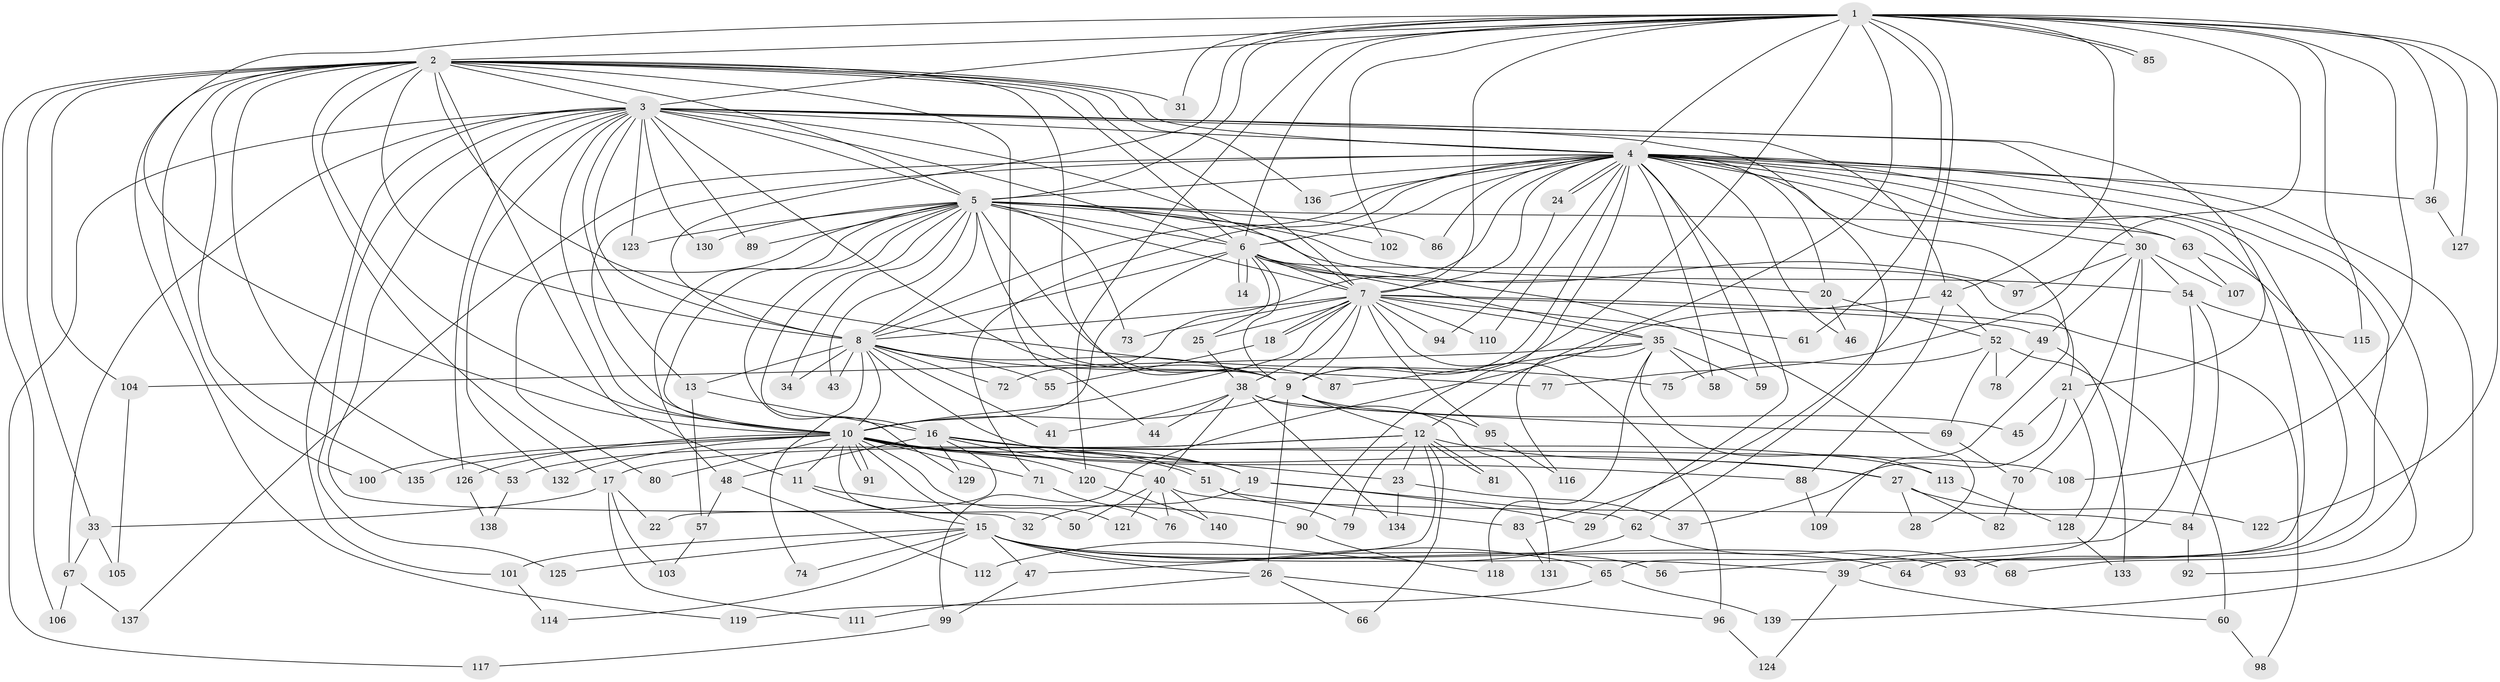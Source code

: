 // Generated by graph-tools (version 1.1) at 2025/49/03/09/25 03:49:38]
// undirected, 140 vertices, 305 edges
graph export_dot {
graph [start="1"]
  node [color=gray90,style=filled];
  1;
  2;
  3;
  4;
  5;
  6;
  7;
  8;
  9;
  10;
  11;
  12;
  13;
  14;
  15;
  16;
  17;
  18;
  19;
  20;
  21;
  22;
  23;
  24;
  25;
  26;
  27;
  28;
  29;
  30;
  31;
  32;
  33;
  34;
  35;
  36;
  37;
  38;
  39;
  40;
  41;
  42;
  43;
  44;
  45;
  46;
  47;
  48;
  49;
  50;
  51;
  52;
  53;
  54;
  55;
  56;
  57;
  58;
  59;
  60;
  61;
  62;
  63;
  64;
  65;
  66;
  67;
  68;
  69;
  70;
  71;
  72;
  73;
  74;
  75;
  76;
  77;
  78;
  79;
  80;
  81;
  82;
  83;
  84;
  85;
  86;
  87;
  88;
  89;
  90;
  91;
  92;
  93;
  94;
  95;
  96;
  97;
  98;
  99;
  100;
  101;
  102;
  103;
  104;
  105;
  106;
  107;
  108;
  109;
  110;
  111;
  112;
  113;
  114;
  115;
  116;
  117;
  118;
  119;
  120;
  121;
  122;
  123;
  124;
  125;
  126;
  127;
  128;
  129;
  130;
  131;
  132;
  133;
  134;
  135;
  136;
  137;
  138;
  139;
  140;
  1 -- 2;
  1 -- 3;
  1 -- 4;
  1 -- 5;
  1 -- 6;
  1 -- 7;
  1 -- 8;
  1 -- 9;
  1 -- 10;
  1 -- 12;
  1 -- 31;
  1 -- 36;
  1 -- 42;
  1 -- 61;
  1 -- 77;
  1 -- 83;
  1 -- 85;
  1 -- 85;
  1 -- 102;
  1 -- 108;
  1 -- 115;
  1 -- 120;
  1 -- 122;
  1 -- 127;
  2 -- 3;
  2 -- 4;
  2 -- 5;
  2 -- 6;
  2 -- 7;
  2 -- 8;
  2 -- 9;
  2 -- 10;
  2 -- 11;
  2 -- 17;
  2 -- 31;
  2 -- 33;
  2 -- 44;
  2 -- 53;
  2 -- 75;
  2 -- 100;
  2 -- 104;
  2 -- 106;
  2 -- 119;
  2 -- 135;
  2 -- 136;
  3 -- 4;
  3 -- 5;
  3 -- 6;
  3 -- 7;
  3 -- 8;
  3 -- 9;
  3 -- 10;
  3 -- 13;
  3 -- 21;
  3 -- 30;
  3 -- 32;
  3 -- 42;
  3 -- 62;
  3 -- 67;
  3 -- 89;
  3 -- 101;
  3 -- 117;
  3 -- 123;
  3 -- 125;
  3 -- 126;
  3 -- 130;
  3 -- 132;
  4 -- 5;
  4 -- 6;
  4 -- 7;
  4 -- 8;
  4 -- 9;
  4 -- 10;
  4 -- 20;
  4 -- 24;
  4 -- 24;
  4 -- 29;
  4 -- 30;
  4 -- 36;
  4 -- 39;
  4 -- 46;
  4 -- 58;
  4 -- 59;
  4 -- 63;
  4 -- 64;
  4 -- 68;
  4 -- 71;
  4 -- 72;
  4 -- 86;
  4 -- 90;
  4 -- 93;
  4 -- 109;
  4 -- 110;
  4 -- 136;
  4 -- 137;
  4 -- 139;
  5 -- 6;
  5 -- 7;
  5 -- 8;
  5 -- 9;
  5 -- 10;
  5 -- 16;
  5 -- 34;
  5 -- 43;
  5 -- 48;
  5 -- 54;
  5 -- 63;
  5 -- 73;
  5 -- 80;
  5 -- 86;
  5 -- 87;
  5 -- 89;
  5 -- 97;
  5 -- 102;
  5 -- 123;
  5 -- 129;
  5 -- 130;
  6 -- 7;
  6 -- 8;
  6 -- 9;
  6 -- 10;
  6 -- 14;
  6 -- 14;
  6 -- 20;
  6 -- 21;
  6 -- 25;
  6 -- 28;
  6 -- 35;
  7 -- 8;
  7 -- 9;
  7 -- 10;
  7 -- 18;
  7 -- 18;
  7 -- 25;
  7 -- 35;
  7 -- 38;
  7 -- 49;
  7 -- 61;
  7 -- 73;
  7 -- 94;
  7 -- 95;
  7 -- 96;
  7 -- 98;
  7 -- 110;
  8 -- 9;
  8 -- 10;
  8 -- 13;
  8 -- 19;
  8 -- 34;
  8 -- 41;
  8 -- 43;
  8 -- 55;
  8 -- 72;
  8 -- 74;
  8 -- 77;
  9 -- 10;
  9 -- 12;
  9 -- 26;
  9 -- 45;
  9 -- 95;
  10 -- 11;
  10 -- 15;
  10 -- 19;
  10 -- 27;
  10 -- 50;
  10 -- 51;
  10 -- 51;
  10 -- 71;
  10 -- 80;
  10 -- 88;
  10 -- 91;
  10 -- 91;
  10 -- 100;
  10 -- 120;
  10 -- 121;
  10 -- 126;
  10 -- 132;
  10 -- 135;
  11 -- 15;
  11 -- 90;
  12 -- 17;
  12 -- 23;
  12 -- 27;
  12 -- 47;
  12 -- 53;
  12 -- 66;
  12 -- 79;
  12 -- 81;
  12 -- 81;
  13 -- 16;
  13 -- 57;
  15 -- 26;
  15 -- 39;
  15 -- 47;
  15 -- 56;
  15 -- 64;
  15 -- 65;
  15 -- 74;
  15 -- 93;
  15 -- 101;
  15 -- 114;
  15 -- 125;
  16 -- 22;
  16 -- 23;
  16 -- 40;
  16 -- 48;
  16 -- 108;
  16 -- 113;
  16 -- 129;
  17 -- 22;
  17 -- 33;
  17 -- 103;
  17 -- 111;
  18 -- 55;
  19 -- 29;
  19 -- 32;
  19 -- 62;
  20 -- 46;
  20 -- 52;
  21 -- 37;
  21 -- 45;
  21 -- 128;
  23 -- 37;
  23 -- 134;
  24 -- 94;
  25 -- 38;
  26 -- 66;
  26 -- 96;
  26 -- 111;
  27 -- 28;
  27 -- 82;
  27 -- 122;
  30 -- 49;
  30 -- 54;
  30 -- 65;
  30 -- 70;
  30 -- 97;
  30 -- 107;
  33 -- 67;
  33 -- 105;
  35 -- 58;
  35 -- 59;
  35 -- 87;
  35 -- 104;
  35 -- 113;
  35 -- 116;
  35 -- 118;
  36 -- 127;
  38 -- 40;
  38 -- 41;
  38 -- 44;
  38 -- 69;
  38 -- 131;
  38 -- 134;
  39 -- 60;
  39 -- 124;
  40 -- 50;
  40 -- 76;
  40 -- 84;
  40 -- 121;
  40 -- 140;
  42 -- 52;
  42 -- 88;
  42 -- 99;
  47 -- 99;
  48 -- 57;
  48 -- 112;
  49 -- 78;
  49 -- 133;
  51 -- 79;
  51 -- 83;
  52 -- 60;
  52 -- 69;
  52 -- 75;
  52 -- 78;
  53 -- 138;
  54 -- 56;
  54 -- 84;
  54 -- 115;
  57 -- 103;
  60 -- 98;
  62 -- 68;
  62 -- 112;
  63 -- 92;
  63 -- 107;
  65 -- 119;
  65 -- 139;
  67 -- 106;
  67 -- 137;
  69 -- 70;
  70 -- 82;
  71 -- 76;
  83 -- 131;
  84 -- 92;
  88 -- 109;
  90 -- 118;
  95 -- 116;
  96 -- 124;
  99 -- 117;
  101 -- 114;
  104 -- 105;
  113 -- 128;
  120 -- 140;
  126 -- 138;
  128 -- 133;
}

